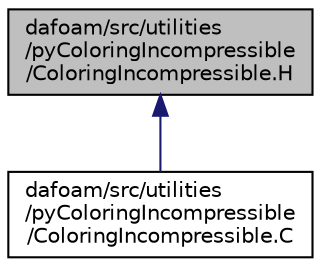 digraph "dafoam/src/utilities/pyColoringIncompressible/ColoringIncompressible.H"
{
  bgcolor="transparent";
  edge [fontname="Helvetica",fontsize="10",labelfontname="Helvetica",labelfontsize="10"];
  node [fontname="Helvetica",fontsize="10",shape=record];
  Node47 [label="dafoam/src/utilities\l/pyColoringIncompressible\l/ColoringIncompressible.H",height=0.2,width=0.4,color="black", fillcolor="grey75", style="filled", fontcolor="black"];
  Node47 -> Node48 [dir="back",color="midnightblue",fontsize="10",style="solid",fontname="Helvetica"];
  Node48 [label="dafoam/src/utilities\l/pyColoringIncompressible\l/ColoringIncompressible.C",height=0.2,width=0.4,color="black",URL="$ColoringIncompressible_8C.html"];
}
